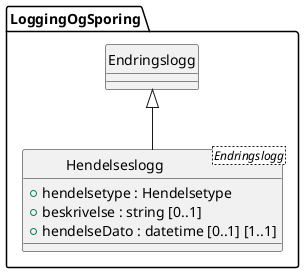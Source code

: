 @startuml
skinparam nodesep 100
hide circle
class LoggingOgSporing.Hendelseslogg <Endringslogg> {
  +hendelsetype : Hendelsetype
  +beskrivelse : string [0..1]
  +hendelseDato : datetime [0..1] [1..1]
}
class LoggingOgSporing.Endringslogg {
}
LoggingOgSporing.Endringslogg <|-- LoggingOgSporing.Hendelseslogg
@enduml
